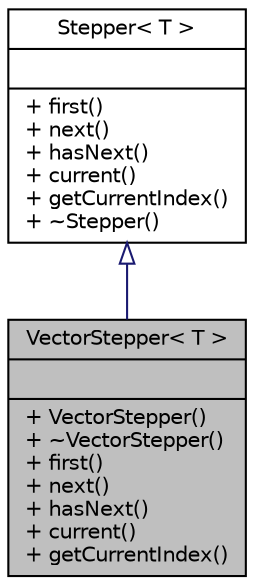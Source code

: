 digraph "VectorStepper&lt; T &gt;"
{
 // LATEX_PDF_SIZE
  edge [fontname="Helvetica",fontsize="10",labelfontname="Helvetica",labelfontsize="10"];
  node [fontname="Helvetica",fontsize="10",shape=record];
  Node1 [label="{VectorStepper\< T \>\n||+ VectorStepper()\l+ ~VectorStepper()\l+ first()\l+ next()\l+ hasNext()\l+ current()\l+ getCurrentIndex()\l}",height=0.2,width=0.4,color="black", fillcolor="grey75", style="filled", fontcolor="black",tooltip="Concrete iterator implementation for std::vector containers."];
  Node2 -> Node1 [dir="back",color="midnightblue",fontsize="10",style="solid",arrowtail="onormal",fontname="Helvetica"];
  Node2 [label="{Stepper\< T \>\n||+ first()\l+ next()\l+ hasNext()\l+ current()\l+ getCurrentIndex()\l+ ~Stepper()\l}",height=0.2,width=0.4,color="black", fillcolor="white", style="filled",URL="$classStepper.html",tooltip="Abstract iterator interface for traversing collections."];
}
